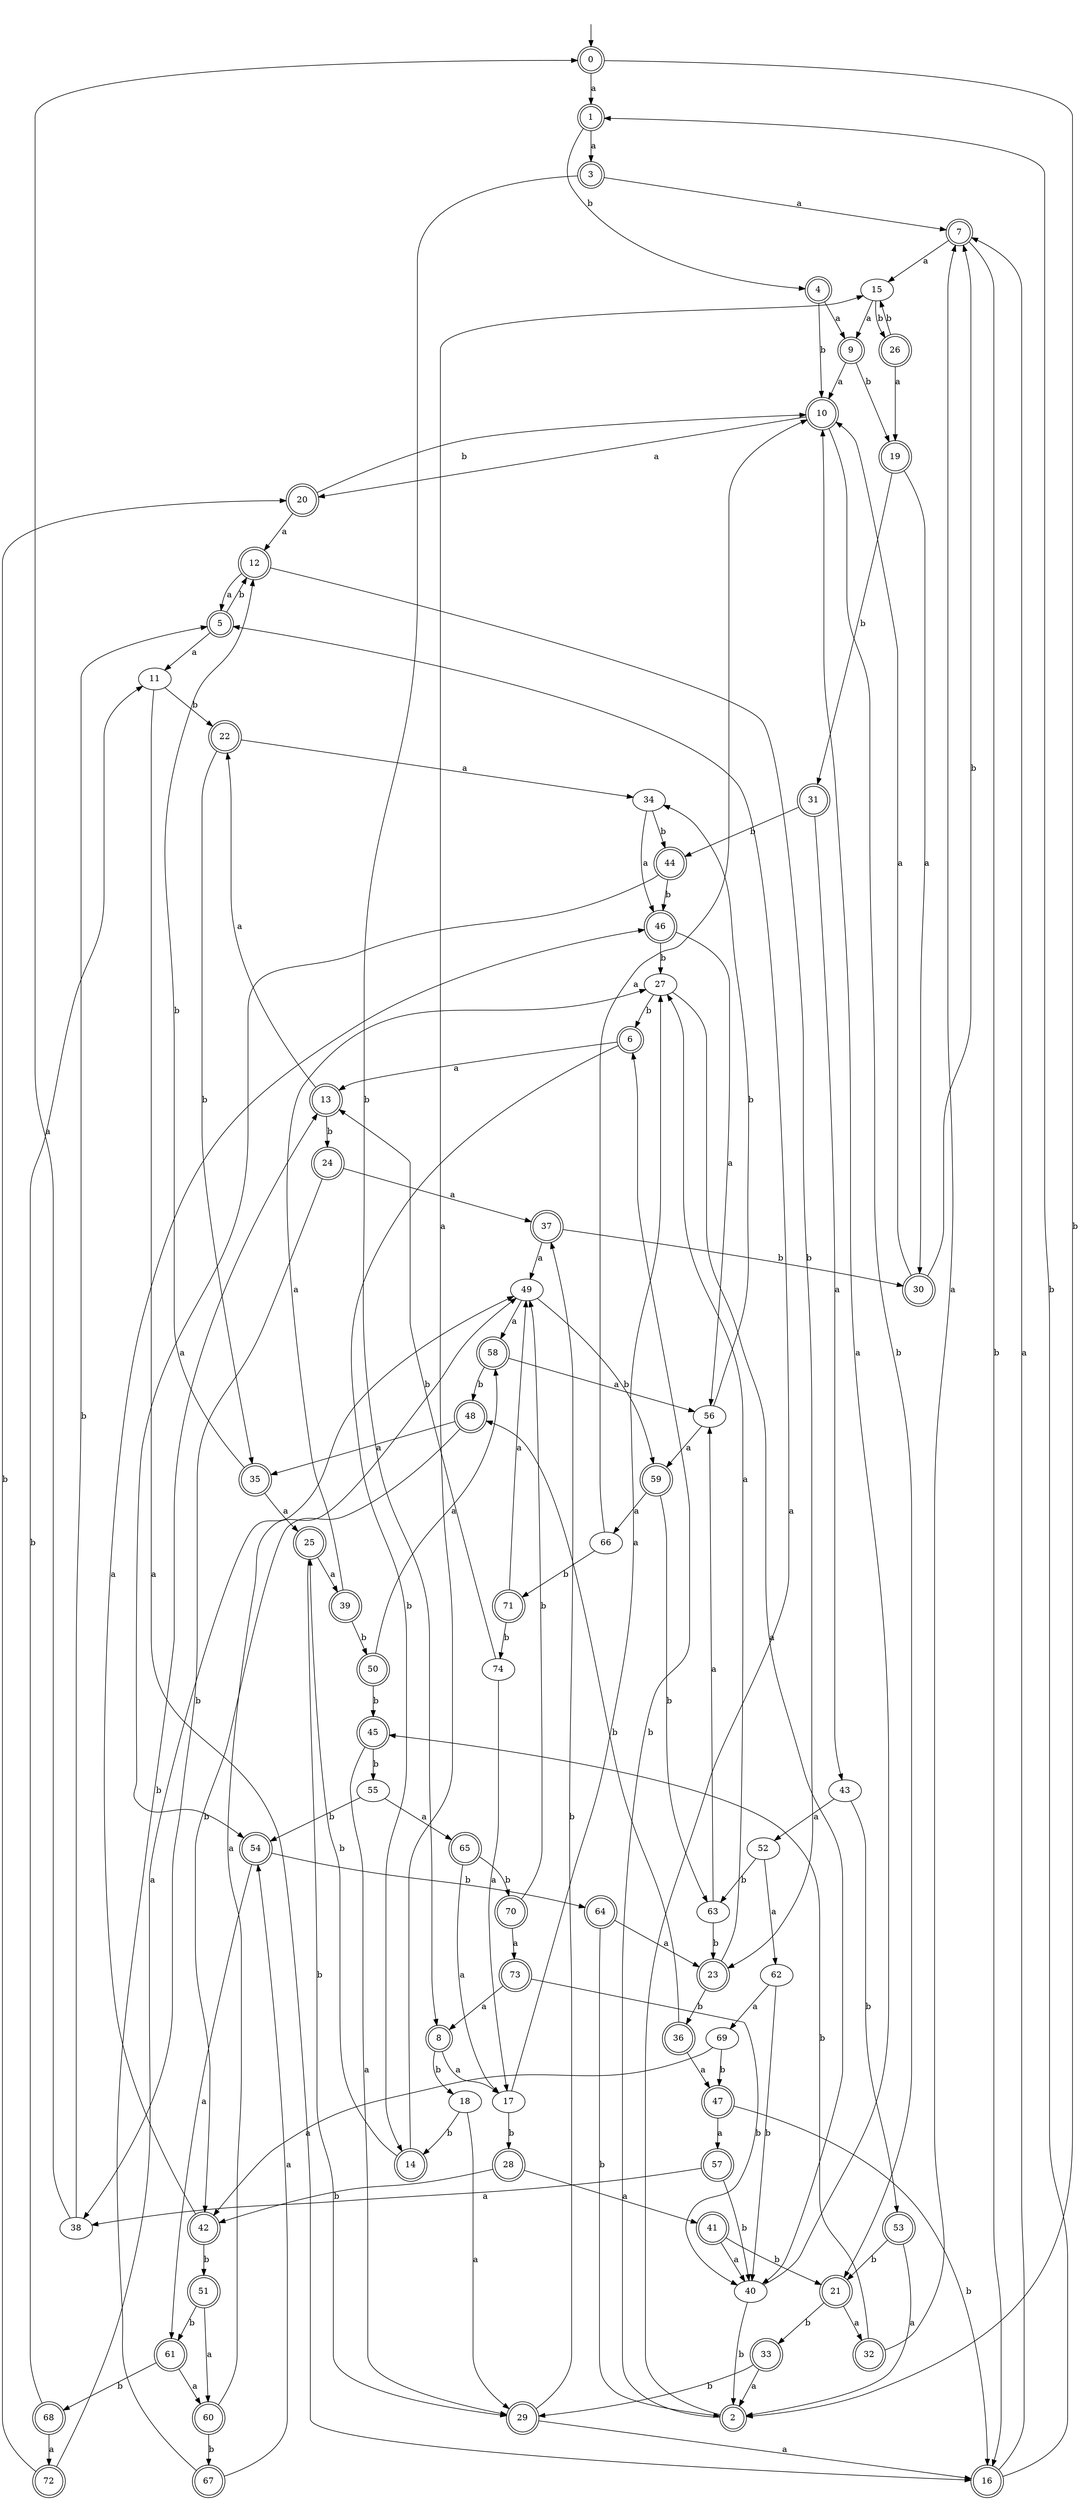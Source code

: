 digraph RandomDFA {
  __start0 [label="", shape=none];
  __start0 -> 0 [label=""];
  0 [shape=circle] [shape=doublecircle]
  0 -> 1 [label="a"]
  0 -> 2 [label="b"]
  1 [shape=doublecircle]
  1 -> 3 [label="a"]
  1 -> 4 [label="b"]
  2 [shape=doublecircle]
  2 -> 5 [label="a"]
  2 -> 6 [label="b"]
  3 [shape=doublecircle]
  3 -> 7 [label="a"]
  3 -> 8 [label="b"]
  4 [shape=doublecircle]
  4 -> 9 [label="a"]
  4 -> 10 [label="b"]
  5 [shape=doublecircle]
  5 -> 11 [label="a"]
  5 -> 12 [label="b"]
  6 [shape=doublecircle]
  6 -> 13 [label="a"]
  6 -> 14 [label="b"]
  7 [shape=doublecircle]
  7 -> 15 [label="a"]
  7 -> 16 [label="b"]
  8 [shape=doublecircle]
  8 -> 17 [label="a"]
  8 -> 18 [label="b"]
  9 [shape=doublecircle]
  9 -> 10 [label="a"]
  9 -> 19 [label="b"]
  10 [shape=doublecircle]
  10 -> 20 [label="a"]
  10 -> 21 [label="b"]
  11
  11 -> 16 [label="a"]
  11 -> 22 [label="b"]
  12 [shape=doublecircle]
  12 -> 5 [label="a"]
  12 -> 23 [label="b"]
  13 [shape=doublecircle]
  13 -> 22 [label="a"]
  13 -> 24 [label="b"]
  14 [shape=doublecircle]
  14 -> 15 [label="a"]
  14 -> 25 [label="b"]
  15
  15 -> 9 [label="a"]
  15 -> 26 [label="b"]
  16 [shape=doublecircle]
  16 -> 7 [label="a"]
  16 -> 1 [label="b"]
  17
  17 -> 27 [label="a"]
  17 -> 28 [label="b"]
  18
  18 -> 29 [label="a"]
  18 -> 14 [label="b"]
  19 [shape=doublecircle]
  19 -> 30 [label="a"]
  19 -> 31 [label="b"]
  20 [shape=doublecircle]
  20 -> 12 [label="a"]
  20 -> 10 [label="b"]
  21 [shape=doublecircle]
  21 -> 32 [label="a"]
  21 -> 33 [label="b"]
  22 [shape=doublecircle]
  22 -> 34 [label="a"]
  22 -> 35 [label="b"]
  23 [shape=doublecircle]
  23 -> 27 [label="a"]
  23 -> 36 [label="b"]
  24 [shape=doublecircle]
  24 -> 37 [label="a"]
  24 -> 38 [label="b"]
  25 [shape=doublecircle]
  25 -> 39 [label="a"]
  25 -> 29 [label="b"]
  26 [shape=doublecircle]
  26 -> 19 [label="a"]
  26 -> 15 [label="b"]
  27
  27 -> 40 [label="a"]
  27 -> 6 [label="b"]
  28 [shape=doublecircle]
  28 -> 41 [label="a"]
  28 -> 42 [label="b"]
  29 [shape=doublecircle]
  29 -> 16 [label="a"]
  29 -> 37 [label="b"]
  30 [shape=doublecircle]
  30 -> 10 [label="a"]
  30 -> 7 [label="b"]
  31 [shape=doublecircle]
  31 -> 43 [label="a"]
  31 -> 44 [label="b"]
  32 [shape=doublecircle]
  32 -> 7 [label="a"]
  32 -> 45 [label="b"]
  33 [shape=doublecircle]
  33 -> 2 [label="a"]
  33 -> 29 [label="b"]
  34
  34 -> 46 [label="a"]
  34 -> 44 [label="b"]
  35 [shape=doublecircle]
  35 -> 25 [label="a"]
  35 -> 12 [label="b"]
  36 [shape=doublecircle]
  36 -> 47 [label="a"]
  36 -> 48 [label="b"]
  37 [shape=doublecircle]
  37 -> 49 [label="a"]
  37 -> 30 [label="b"]
  38
  38 -> 0 [label="a"]
  38 -> 5 [label="b"]
  39 [shape=doublecircle]
  39 -> 27 [label="a"]
  39 -> 50 [label="b"]
  40
  40 -> 10 [label="a"]
  40 -> 2 [label="b"]
  41 [shape=doublecircle]
  41 -> 40 [label="a"]
  41 -> 21 [label="b"]
  42 [shape=doublecircle]
  42 -> 46 [label="a"]
  42 -> 51 [label="b"]
  43
  43 -> 52 [label="a"]
  43 -> 53 [label="b"]
  44 [shape=doublecircle]
  44 -> 54 [label="a"]
  44 -> 46 [label="b"]
  45 [shape=doublecircle]
  45 -> 29 [label="a"]
  45 -> 55 [label="b"]
  46 [shape=doublecircle]
  46 -> 56 [label="a"]
  46 -> 27 [label="b"]
  47 [shape=doublecircle]
  47 -> 57 [label="a"]
  47 -> 16 [label="b"]
  48 [shape=doublecircle]
  48 -> 35 [label="a"]
  48 -> 42 [label="b"]
  49
  49 -> 58 [label="a"]
  49 -> 59 [label="b"]
  50 [shape=doublecircle]
  50 -> 58 [label="a"]
  50 -> 45 [label="b"]
  51 [shape=doublecircle]
  51 -> 60 [label="a"]
  51 -> 61 [label="b"]
  52
  52 -> 62 [label="a"]
  52 -> 63 [label="b"]
  53 [shape=doublecircle]
  53 -> 2 [label="a"]
  53 -> 21 [label="b"]
  54 [shape=doublecircle]
  54 -> 61 [label="a"]
  54 -> 64 [label="b"]
  55
  55 -> 65 [label="a"]
  55 -> 54 [label="b"]
  56
  56 -> 59 [label="a"]
  56 -> 34 [label="b"]
  57 [shape=doublecircle]
  57 -> 38 [label="a"]
  57 -> 40 [label="b"]
  58 [shape=doublecircle]
  58 -> 56 [label="a"]
  58 -> 48 [label="b"]
  59 [shape=doublecircle]
  59 -> 66 [label="a"]
  59 -> 63 [label="b"]
  60 [shape=doublecircle]
  60 -> 49 [label="a"]
  60 -> 67 [label="b"]
  61 [shape=doublecircle]
  61 -> 60 [label="a"]
  61 -> 68 [label="b"]
  62
  62 -> 69 [label="a"]
  62 -> 40 [label="b"]
  63
  63 -> 56 [label="a"]
  63 -> 23 [label="b"]
  64 [shape=doublecircle]
  64 -> 23 [label="a"]
  64 -> 2 [label="b"]
  65 [shape=doublecircle]
  65 -> 17 [label="a"]
  65 -> 70 [label="b"]
  66
  66 -> 10 [label="a"]
  66 -> 71 [label="b"]
  67 [shape=doublecircle]
  67 -> 54 [label="a"]
  67 -> 13 [label="b"]
  68 [shape=doublecircle]
  68 -> 72 [label="a"]
  68 -> 11 [label="b"]
  69
  69 -> 42 [label="a"]
  69 -> 47 [label="b"]
  70 [shape=doublecircle]
  70 -> 73 [label="a"]
  70 -> 49 [label="b"]
  71 [shape=doublecircle]
  71 -> 49 [label="a"]
  71 -> 74 [label="b"]
  72 [shape=doublecircle]
  72 -> 49 [label="a"]
  72 -> 20 [label="b"]
  73 [shape=doublecircle]
  73 -> 8 [label="a"]
  73 -> 40 [label="b"]
  74
  74 -> 17 [label="a"]
  74 -> 13 [label="b"]
}
